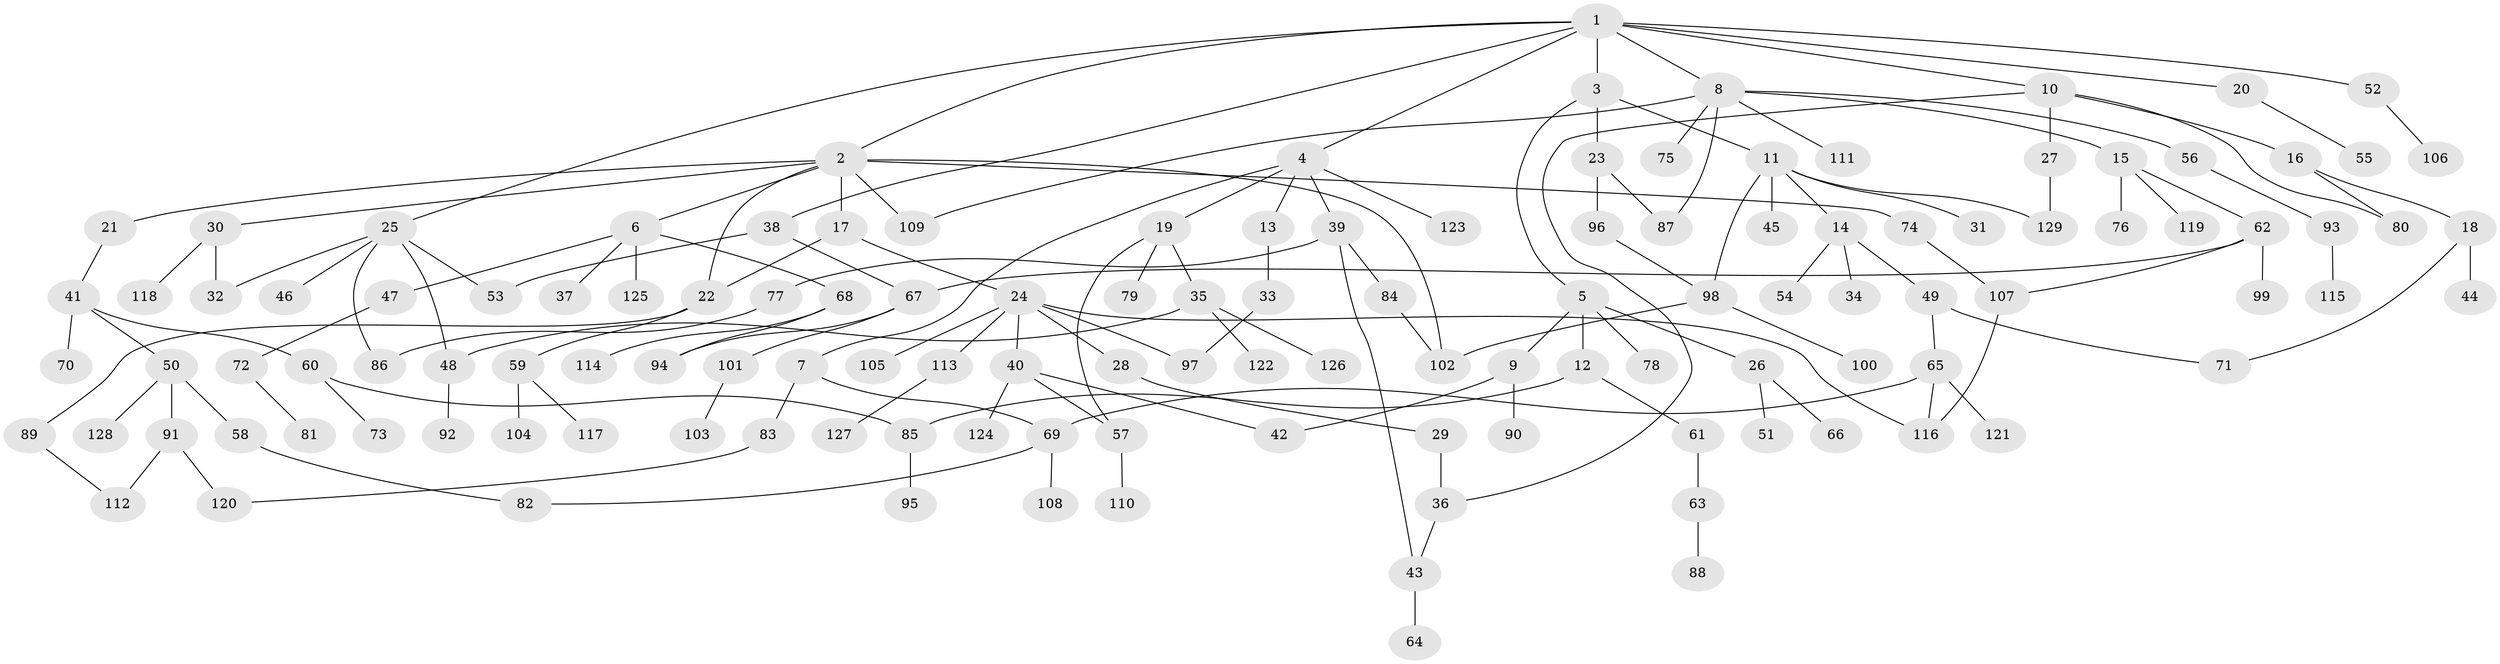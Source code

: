 // coarse degree distribution, {7: 0.02631578947368421, 4: 0.05263157894736842, 1: 0.6578947368421053, 13: 0.05263157894736842, 2: 0.10526315789473684, 10: 0.02631578947368421, 3: 0.02631578947368421, 6: 0.02631578947368421, 5: 0.02631578947368421}
// Generated by graph-tools (version 1.1) at 2025/45/03/04/25 21:45:57]
// undirected, 129 vertices, 156 edges
graph export_dot {
graph [start="1"]
  node [color=gray90,style=filled];
  1;
  2;
  3;
  4;
  5;
  6;
  7;
  8;
  9;
  10;
  11;
  12;
  13;
  14;
  15;
  16;
  17;
  18;
  19;
  20;
  21;
  22;
  23;
  24;
  25;
  26;
  27;
  28;
  29;
  30;
  31;
  32;
  33;
  34;
  35;
  36;
  37;
  38;
  39;
  40;
  41;
  42;
  43;
  44;
  45;
  46;
  47;
  48;
  49;
  50;
  51;
  52;
  53;
  54;
  55;
  56;
  57;
  58;
  59;
  60;
  61;
  62;
  63;
  64;
  65;
  66;
  67;
  68;
  69;
  70;
  71;
  72;
  73;
  74;
  75;
  76;
  77;
  78;
  79;
  80;
  81;
  82;
  83;
  84;
  85;
  86;
  87;
  88;
  89;
  90;
  91;
  92;
  93;
  94;
  95;
  96;
  97;
  98;
  99;
  100;
  101;
  102;
  103;
  104;
  105;
  106;
  107;
  108;
  109;
  110;
  111;
  112;
  113;
  114;
  115;
  116;
  117;
  118;
  119;
  120;
  121;
  122;
  123;
  124;
  125;
  126;
  127;
  128;
  129;
  1 -- 2;
  1 -- 3;
  1 -- 4;
  1 -- 8;
  1 -- 10;
  1 -- 20;
  1 -- 25;
  1 -- 38;
  1 -- 52;
  2 -- 6;
  2 -- 17;
  2 -- 21;
  2 -- 30;
  2 -- 74;
  2 -- 109;
  2 -- 102;
  2 -- 22;
  3 -- 5;
  3 -- 11;
  3 -- 23;
  4 -- 7;
  4 -- 13;
  4 -- 19;
  4 -- 39;
  4 -- 123;
  5 -- 9;
  5 -- 12;
  5 -- 26;
  5 -- 78;
  6 -- 37;
  6 -- 47;
  6 -- 68;
  6 -- 125;
  7 -- 69;
  7 -- 83;
  8 -- 15;
  8 -- 56;
  8 -- 75;
  8 -- 87;
  8 -- 109;
  8 -- 111;
  9 -- 90;
  9 -- 42;
  10 -- 16;
  10 -- 27;
  10 -- 36;
  10 -- 80;
  11 -- 14;
  11 -- 31;
  11 -- 45;
  11 -- 98;
  11 -- 129;
  12 -- 61;
  12 -- 85;
  13 -- 33;
  14 -- 34;
  14 -- 49;
  14 -- 54;
  15 -- 62;
  15 -- 76;
  15 -- 119;
  16 -- 18;
  16 -- 80;
  17 -- 22;
  17 -- 24;
  18 -- 44;
  18 -- 71;
  19 -- 35;
  19 -- 57;
  19 -- 79;
  20 -- 55;
  21 -- 41;
  22 -- 59;
  22 -- 89;
  23 -- 96;
  23 -- 87;
  24 -- 28;
  24 -- 40;
  24 -- 105;
  24 -- 113;
  24 -- 116;
  24 -- 97;
  25 -- 32;
  25 -- 46;
  25 -- 48;
  25 -- 86;
  25 -- 53;
  26 -- 51;
  26 -- 66;
  27 -- 129;
  28 -- 29;
  29 -- 36;
  30 -- 118;
  30 -- 32;
  33 -- 97;
  35 -- 122;
  35 -- 126;
  35 -- 48;
  36 -- 43;
  38 -- 53;
  38 -- 67;
  39 -- 77;
  39 -- 84;
  39 -- 43;
  40 -- 42;
  40 -- 124;
  40 -- 57;
  41 -- 50;
  41 -- 60;
  41 -- 70;
  43 -- 64;
  47 -- 72;
  48 -- 92;
  49 -- 65;
  49 -- 71;
  50 -- 58;
  50 -- 91;
  50 -- 128;
  52 -- 106;
  56 -- 93;
  57 -- 110;
  58 -- 82;
  59 -- 104;
  59 -- 117;
  60 -- 73;
  60 -- 85;
  61 -- 63;
  62 -- 67;
  62 -- 99;
  62 -- 107;
  63 -- 88;
  65 -- 116;
  65 -- 121;
  65 -- 69;
  67 -- 94;
  67 -- 101;
  68 -- 114;
  68 -- 94;
  69 -- 108;
  69 -- 82;
  72 -- 81;
  74 -- 107;
  77 -- 86;
  83 -- 120;
  84 -- 102;
  85 -- 95;
  89 -- 112;
  91 -- 120;
  91 -- 112;
  93 -- 115;
  96 -- 98;
  98 -- 100;
  98 -- 102;
  101 -- 103;
  107 -- 116;
  113 -- 127;
}
